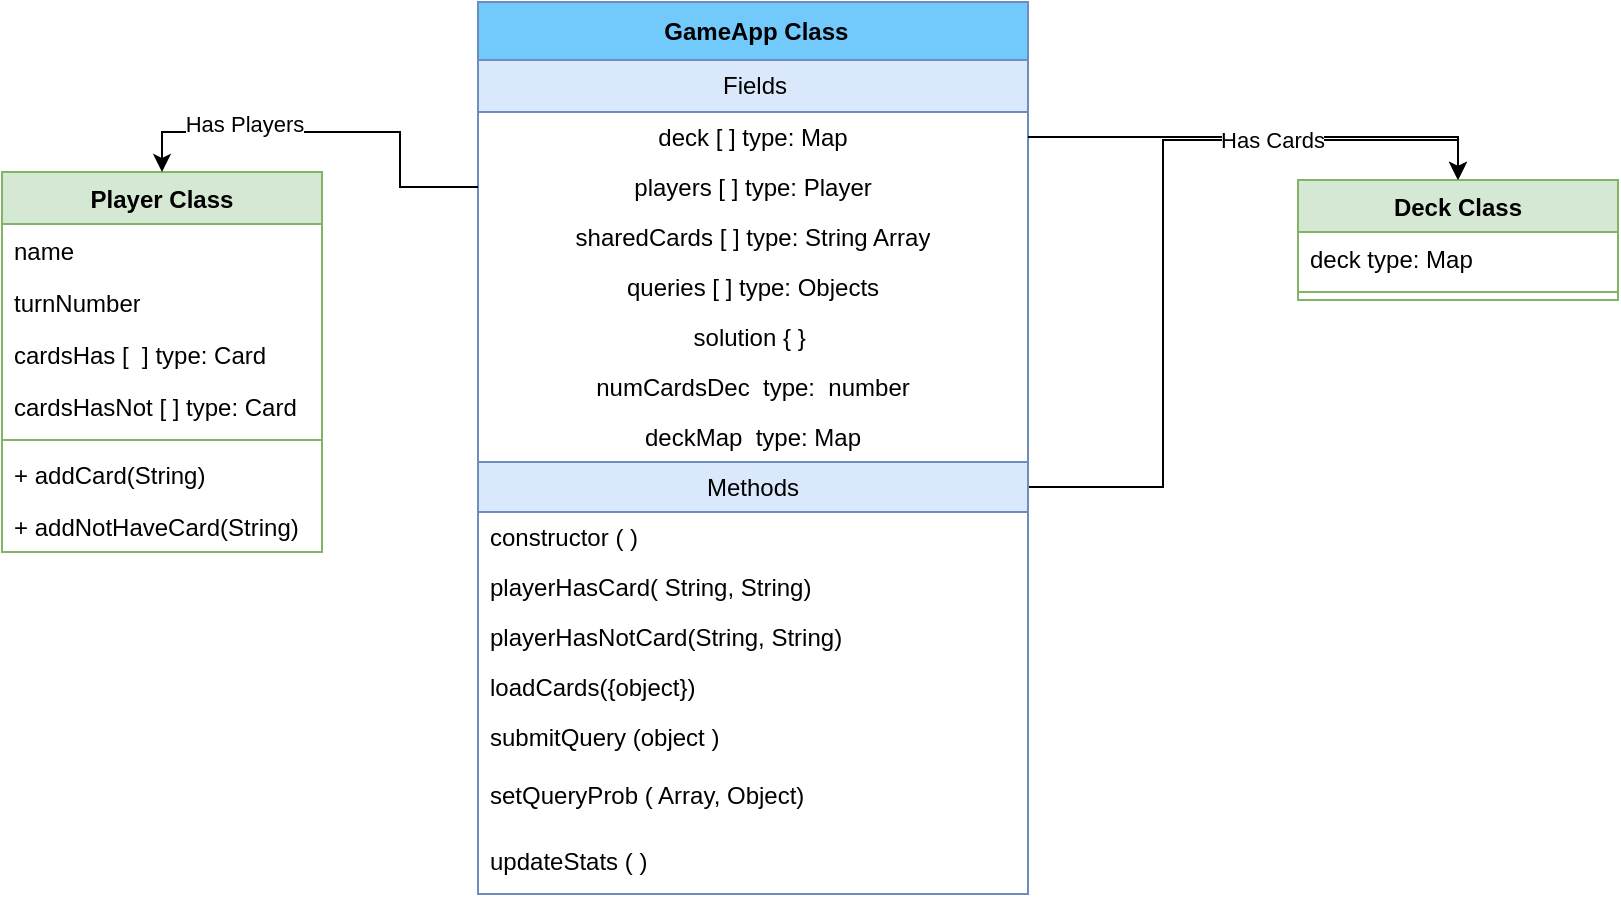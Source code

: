 <mxfile version="22.1.4" type="github">
  <diagram id="C5RBs43oDa-KdzZeNtuy" name="Page-1">
    <mxGraphModel dx="1674" dy="758" grid="0" gridSize="10" guides="1" tooltips="1" connect="1" arrows="1" fold="1" page="1" pageScale="1" pageWidth="827" pageHeight="1169" math="0" shadow="0">
      <root>
        <mxCell id="WIyWlLk6GJQsqaUBKTNV-0" />
        <mxCell id="WIyWlLk6GJQsqaUBKTNV-1" parent="WIyWlLk6GJQsqaUBKTNV-0" />
        <mxCell id="LRMFeotPfPuAk8Im08tJ-84" style="edgeStyle=orthogonalEdgeStyle;rounded=0;orthogonalLoop=1;jettySize=auto;html=1;entryX=0.5;entryY=0;entryDx=0;entryDy=0;" parent="WIyWlLk6GJQsqaUBKTNV-1" source="LRMFeotPfPuAk8Im08tJ-69" target="LRMFeotPfPuAk8Im08tJ-31" edge="1">
          <mxGeometry relative="1" as="geometry">
            <mxPoint x="617" y="120" as="targetPoint" />
          </mxGeometry>
        </mxCell>
        <mxCell id="LRMFeotPfPuAk8Im08tJ-26" value="&amp;nbsp;GameApp Class" style="swimlane;fontStyle=1;align=center;verticalAlign=middle;childLayout=stackLayout;horizontal=1;startSize=29;horizontalStack=0;resizeParent=1;resizeParentMax=0;resizeLast=0;collapsible=0;marginBottom=0;html=1;whiteSpace=wrap;fillColor=#71C9FC;strokeColor=#6c8ebf;swimlaneFillColor=default;" parent="WIyWlLk6GJQsqaUBKTNV-1" vertex="1">
          <mxGeometry x="320" y="50" width="275" height="446" as="geometry" />
        </mxCell>
        <mxCell id="LRMFeotPfPuAk8Im08tJ-58" value="Fields" style="text;html=1;align=center;verticalAlign=middle;resizable=0;points=[];autosize=1;strokeColor=#6c8ebf;fillColor=#dae8fc;" parent="LRMFeotPfPuAk8Im08tJ-26" vertex="1">
          <mxGeometry y="29" width="275" height="26" as="geometry" />
        </mxCell>
        <mxCell id="LRMFeotPfPuAk8Im08tJ-27" value="deck [ ] type: Map" style="text;html=1;strokeColor=none;fillColor=none;align=center;verticalAlign=middle;spacingLeft=4;spacingRight=4;overflow=hidden;rotatable=0;points=[[0,0.5],[1,0.5]];portConstraint=eastwest;whiteSpace=wrap;swimlaneFillColor=default;" parent="LRMFeotPfPuAk8Im08tJ-26" vertex="1">
          <mxGeometry y="55" width="275" height="25" as="geometry" />
        </mxCell>
        <mxCell id="LRMFeotPfPuAk8Im08tJ-30" value="players [ ] type: Player" style="text;html=1;strokeColor=none;fillColor=none;align=center;verticalAlign=middle;spacingLeft=4;spacingRight=4;overflow=hidden;rotatable=0;points=[[0,0.5],[1,0.5]];portConstraint=eastwest;whiteSpace=wrap;swimlaneFillColor=default;" parent="LRMFeotPfPuAk8Im08tJ-26" vertex="1">
          <mxGeometry y="80" width="275" height="25" as="geometry" />
        </mxCell>
        <mxCell id="LRMFeotPfPuAk8Im08tJ-80" value="sharedCards [ ] type: String Array" style="text;html=1;strokeColor=none;fillColor=none;align=center;verticalAlign=middle;spacingLeft=4;spacingRight=4;overflow=hidden;rotatable=0;points=[[0,0.5],[1,0.5]];portConstraint=eastwest;whiteSpace=wrap;swimlaneFillColor=default;" parent="LRMFeotPfPuAk8Im08tJ-26" vertex="1">
          <mxGeometry y="105" width="275" height="25" as="geometry" />
        </mxCell>
        <mxCell id="8AHgHYOAf-B68qgXxlV5-0" value="queries [ ] type: Objects" style="text;html=1;strokeColor=none;fillColor=none;align=center;verticalAlign=middle;spacingLeft=4;spacingRight=4;overflow=hidden;rotatable=0;points=[[0,0.5],[1,0.5]];portConstraint=eastwest;whiteSpace=wrap;swimlaneFillColor=default;" vertex="1" parent="LRMFeotPfPuAk8Im08tJ-26">
          <mxGeometry y="130" width="275" height="25" as="geometry" />
        </mxCell>
        <mxCell id="8AHgHYOAf-B68qgXxlV5-1" value="solution { }&amp;nbsp;" style="text;html=1;strokeColor=none;fillColor=none;align=center;verticalAlign=middle;spacingLeft=4;spacingRight=4;overflow=hidden;rotatable=0;points=[[0,0.5],[1,0.5]];portConstraint=eastwest;whiteSpace=wrap;swimlaneFillColor=default;" vertex="1" parent="LRMFeotPfPuAk8Im08tJ-26">
          <mxGeometry y="155" width="275" height="25" as="geometry" />
        </mxCell>
        <mxCell id="8AHgHYOAf-B68qgXxlV5-2" value="numCardsDec&amp;nbsp; type:&amp;nbsp; number" style="text;html=1;strokeColor=none;fillColor=none;align=center;verticalAlign=middle;spacingLeft=4;spacingRight=4;overflow=hidden;rotatable=0;points=[[0,0.5],[1,0.5]];portConstraint=eastwest;whiteSpace=wrap;swimlaneFillColor=default;" vertex="1" parent="LRMFeotPfPuAk8Im08tJ-26">
          <mxGeometry y="180" width="275" height="25" as="geometry" />
        </mxCell>
        <mxCell id="8AHgHYOAf-B68qgXxlV5-3" value="deckMap&amp;nbsp; type: Map" style="text;html=1;strokeColor=none;fillColor=none;align=center;verticalAlign=middle;spacingLeft=4;spacingRight=4;overflow=hidden;rotatable=0;points=[[0,0.5],[1,0.5]];portConstraint=eastwest;whiteSpace=wrap;swimlaneFillColor=default;" vertex="1" parent="LRMFeotPfPuAk8Im08tJ-26">
          <mxGeometry y="205" width="275" height="25" as="geometry" />
        </mxCell>
        <mxCell id="LRMFeotPfPuAk8Im08tJ-69" value="Methods" style="text;html=1;strokeColor=#6c8ebf;fillColor=#dae8fc;align=center;verticalAlign=middle;spacingLeft=4;spacingRight=4;overflow=hidden;rotatable=0;points=[[0,0.5],[1,0.5]];portConstraint=eastwest;whiteSpace=wrap;swimlaneFillColor=default;" parent="LRMFeotPfPuAk8Im08tJ-26" vertex="1">
          <mxGeometry y="230" width="275" height="25" as="geometry" />
        </mxCell>
        <mxCell id="LRMFeotPfPuAk8Im08tJ-28" value="constructor ( )&amp;nbsp;" style="text;html=1;strokeColor=none;fillColor=none;align=left;verticalAlign=middle;spacingLeft=4;spacingRight=4;overflow=hidden;rotatable=0;points=[[0,0.5],[1,0.5]];portConstraint=eastwest;whiteSpace=wrap;swimlaneFillColor=default;" parent="LRMFeotPfPuAk8Im08tJ-26" vertex="1">
          <mxGeometry y="255" width="275" height="25" as="geometry" />
        </mxCell>
        <mxCell id="LRMFeotPfPuAk8Im08tJ-61" value="playerHasCard( String, String)" style="text;html=1;strokeColor=none;fillColor=none;align=left;verticalAlign=middle;spacingLeft=4;spacingRight=4;overflow=hidden;rotatable=0;points=[[0,0.5],[1,0.5]];portConstraint=eastwest;whiteSpace=wrap;swimlaneFillColor=default;" parent="LRMFeotPfPuAk8Im08tJ-26" vertex="1">
          <mxGeometry y="280" width="275" height="25" as="geometry" />
        </mxCell>
        <mxCell id="LRMFeotPfPuAk8Im08tJ-62" value="playerHasNotCard(String, String)" style="text;html=1;strokeColor=none;fillColor=none;align=left;verticalAlign=middle;spacingLeft=4;spacingRight=4;overflow=hidden;rotatable=0;points=[[0,0.5],[1,0.5]];portConstraint=eastwest;whiteSpace=wrap;swimlaneFillColor=default;" parent="LRMFeotPfPuAk8Im08tJ-26" vertex="1">
          <mxGeometry y="305" width="275" height="25" as="geometry" />
        </mxCell>
        <mxCell id="LRMFeotPfPuAk8Im08tJ-63" value="loadCards({object})" style="text;html=1;strokeColor=none;fillColor=none;align=left;verticalAlign=middle;spacingLeft=4;spacingRight=4;overflow=hidden;rotatable=0;points=[[0,0.5],[1,0.5]];portConstraint=eastwest;whiteSpace=wrap;swimlaneFillColor=default;" parent="LRMFeotPfPuAk8Im08tJ-26" vertex="1">
          <mxGeometry y="330" width="275" height="25" as="geometry" />
        </mxCell>
        <mxCell id="LRMFeotPfPuAk8Im08tJ-82" value="submitQuery (object )" style="text;html=1;strokeColor=none;fillColor=none;align=left;verticalAlign=middle;spacingLeft=4;spacingRight=4;overflow=hidden;rotatable=0;points=[[0,0.5],[1,0.5]];portConstraint=eastwest;whiteSpace=wrap;swimlaneFillColor=default;" parent="LRMFeotPfPuAk8Im08tJ-26" vertex="1">
          <mxGeometry y="355" width="275" height="25" as="geometry" />
        </mxCell>
        <mxCell id="LRMFeotPfPuAk8Im08tJ-64" value="setQueryProb ( Array, Object)" style="text;html=1;strokeColor=none;fillColor=none;align=left;verticalAlign=middle;spacingLeft=4;spacingRight=4;overflow=hidden;rotatable=0;points=[[0,0.5],[1,0.5]];portConstraint=eastwest;whiteSpace=wrap;swimlaneFillColor=default;" parent="LRMFeotPfPuAk8Im08tJ-26" vertex="1">
          <mxGeometry y="380" width="275" height="33" as="geometry" />
        </mxCell>
        <mxCell id="LRMFeotPfPuAk8Im08tJ-83" value="updateStats ( )" style="text;html=1;strokeColor=none;fillColor=none;align=left;verticalAlign=middle;spacingLeft=4;spacingRight=4;overflow=hidden;rotatable=0;points=[[0,0.5],[1,0.5]];portConstraint=eastwest;whiteSpace=wrap;swimlaneFillColor=default;" parent="LRMFeotPfPuAk8Im08tJ-26" vertex="1">
          <mxGeometry y="413" width="275" height="33" as="geometry" />
        </mxCell>
        <mxCell id="LRMFeotPfPuAk8Im08tJ-31" value="Deck Class" style="swimlane;fontStyle=1;align=center;verticalAlign=top;childLayout=stackLayout;horizontal=1;startSize=26;horizontalStack=0;resizeParent=1;resizeParentMax=0;resizeLast=0;collapsible=1;marginBottom=0;whiteSpace=wrap;html=1;fillColor=#d5e8d4;strokeColor=#82b366;" parent="WIyWlLk6GJQsqaUBKTNV-1" vertex="1">
          <mxGeometry x="730" y="139" width="160" height="60" as="geometry">
            <mxRectangle x="250" y="260" width="100" height="30" as="alternateBounds" />
          </mxGeometry>
        </mxCell>
        <mxCell id="LRMFeotPfPuAk8Im08tJ-32" value="deck type: Map" style="text;strokeColor=none;fillColor=none;align=left;verticalAlign=top;spacingLeft=4;spacingRight=4;overflow=hidden;rotatable=0;points=[[0,0.5],[1,0.5]];portConstraint=eastwest;whiteSpace=wrap;html=1;" parent="LRMFeotPfPuAk8Im08tJ-31" vertex="1">
          <mxGeometry y="26" width="160" height="26" as="geometry" />
        </mxCell>
        <mxCell id="LRMFeotPfPuAk8Im08tJ-33" value="" style="line;strokeWidth=1;fillColor=none;align=left;verticalAlign=middle;spacingTop=-1;spacingLeft=3;spacingRight=3;rotatable=0;labelPosition=right;points=[];portConstraint=eastwest;strokeColor=inherit;" parent="LRMFeotPfPuAk8Im08tJ-31" vertex="1">
          <mxGeometry y="52" width="160" height="8" as="geometry" />
        </mxCell>
        <mxCell id="LRMFeotPfPuAk8Im08tJ-36" value="Player Class" style="swimlane;fontStyle=1;align=center;verticalAlign=top;childLayout=stackLayout;horizontal=1;startSize=26;horizontalStack=0;resizeParent=1;resizeParentMax=0;resizeLast=0;collapsible=1;marginBottom=0;whiteSpace=wrap;html=1;fillColor=#d5e8d4;strokeColor=#82b366;" parent="WIyWlLk6GJQsqaUBKTNV-1" vertex="1">
          <mxGeometry x="82" y="135" width="160" height="190" as="geometry">
            <mxRectangle x="250" y="260" width="100" height="30" as="alternateBounds" />
          </mxGeometry>
        </mxCell>
        <mxCell id="LRMFeotPfPuAk8Im08tJ-37" value="name" style="text;strokeColor=none;fillColor=none;align=left;verticalAlign=top;spacingLeft=4;spacingRight=4;overflow=hidden;rotatable=0;points=[[0,0.5],[1,0.5]];portConstraint=eastwest;whiteSpace=wrap;html=1;" parent="LRMFeotPfPuAk8Im08tJ-36" vertex="1">
          <mxGeometry y="26" width="160" height="26" as="geometry" />
        </mxCell>
        <mxCell id="LRMFeotPfPuAk8Im08tJ-38" value="turnNumber" style="text;strokeColor=none;fillColor=none;align=left;verticalAlign=top;spacingLeft=4;spacingRight=4;overflow=hidden;rotatable=0;points=[[0,0.5],[1,0.5]];portConstraint=eastwest;whiteSpace=wrap;html=1;" parent="LRMFeotPfPuAk8Im08tJ-36" vertex="1">
          <mxGeometry y="52" width="160" height="26" as="geometry" />
        </mxCell>
        <mxCell id="LRMFeotPfPuAk8Im08tJ-41" value="cardsHas [&amp;nbsp; ] type: Card" style="text;strokeColor=none;fillColor=none;align=left;verticalAlign=top;spacingLeft=4;spacingRight=4;overflow=hidden;rotatable=0;points=[[0,0.5],[1,0.5]];portConstraint=eastwest;whiteSpace=wrap;html=1;" parent="LRMFeotPfPuAk8Im08tJ-36" vertex="1">
          <mxGeometry y="78" width="160" height="26" as="geometry" />
        </mxCell>
        <mxCell id="LRMFeotPfPuAk8Im08tJ-42" value="cardsHasNot [ ] type: Card" style="text;strokeColor=none;fillColor=none;align=left;verticalAlign=top;spacingLeft=4;spacingRight=4;overflow=hidden;rotatable=0;points=[[0,0.5],[1,0.5]];portConstraint=eastwest;whiteSpace=wrap;html=1;" parent="LRMFeotPfPuAk8Im08tJ-36" vertex="1">
          <mxGeometry y="104" width="160" height="26" as="geometry" />
        </mxCell>
        <mxCell id="LRMFeotPfPuAk8Im08tJ-39" value="" style="line;strokeWidth=1;fillColor=none;align=left;verticalAlign=middle;spacingTop=-1;spacingLeft=3;spacingRight=3;rotatable=0;labelPosition=right;points=[];portConstraint=eastwest;strokeColor=inherit;" parent="LRMFeotPfPuAk8Im08tJ-36" vertex="1">
          <mxGeometry y="130" width="160" height="8" as="geometry" />
        </mxCell>
        <mxCell id="8AHgHYOAf-B68qgXxlV5-6" value="+ addCard(String)" style="text;strokeColor=none;fillColor=none;align=left;verticalAlign=top;spacingLeft=4;spacingRight=4;overflow=hidden;rotatable=0;points=[[0,0.5],[1,0.5]];portConstraint=eastwest;whiteSpace=wrap;html=1;" vertex="1" parent="LRMFeotPfPuAk8Im08tJ-36">
          <mxGeometry y="138" width="160" height="26" as="geometry" />
        </mxCell>
        <mxCell id="8AHgHYOAf-B68qgXxlV5-7" value="+ addNotHaveCard(String)" style="text;strokeColor=none;fillColor=none;align=left;verticalAlign=top;spacingLeft=4;spacingRight=4;overflow=hidden;rotatable=0;points=[[0,0.5],[1,0.5]];portConstraint=eastwest;whiteSpace=wrap;html=1;" vertex="1" parent="LRMFeotPfPuAk8Im08tJ-36">
          <mxGeometry y="164" width="160" height="26" as="geometry" />
        </mxCell>
        <mxCell id="LRMFeotPfPuAk8Im08tJ-52" value="" style="edgeStyle=orthogonalEdgeStyle;rounded=0;orthogonalLoop=1;jettySize=auto;html=1;entryX=0.5;entryY=0;entryDx=0;entryDy=0;" parent="WIyWlLk6GJQsqaUBKTNV-1" source="LRMFeotPfPuAk8Im08tJ-27" target="LRMFeotPfPuAk8Im08tJ-31" edge="1">
          <mxGeometry relative="1" as="geometry" />
        </mxCell>
        <mxCell id="LRMFeotPfPuAk8Im08tJ-78" value="Has Cards" style="edgeLabel;html=1;align=center;verticalAlign=middle;resizable=0;points=[];" parent="LRMFeotPfPuAk8Im08tJ-52" vertex="1" connectable="0">
          <mxGeometry x="0.021" y="-1" relative="1" as="geometry">
            <mxPoint x="1" as="offset" />
          </mxGeometry>
        </mxCell>
        <mxCell id="LRMFeotPfPuAk8Im08tJ-56" style="edgeStyle=orthogonalEdgeStyle;rounded=0;orthogonalLoop=1;jettySize=auto;html=1;entryX=0.5;entryY=0;entryDx=0;entryDy=0;exitX=0;exitY=0.5;exitDx=0;exitDy=0;" parent="WIyWlLk6GJQsqaUBKTNV-1" source="LRMFeotPfPuAk8Im08tJ-30" target="LRMFeotPfPuAk8Im08tJ-36" edge="1">
          <mxGeometry relative="1" as="geometry" />
        </mxCell>
        <mxCell id="LRMFeotPfPuAk8Im08tJ-76" value="Has Players" style="edgeLabel;html=1;align=center;verticalAlign=middle;resizable=0;points=[];" parent="LRMFeotPfPuAk8Im08tJ-56" vertex="1" connectable="0">
          <mxGeometry x="0.407" y="-4" relative="1" as="geometry">
            <mxPoint as="offset" />
          </mxGeometry>
        </mxCell>
      </root>
    </mxGraphModel>
  </diagram>
</mxfile>
